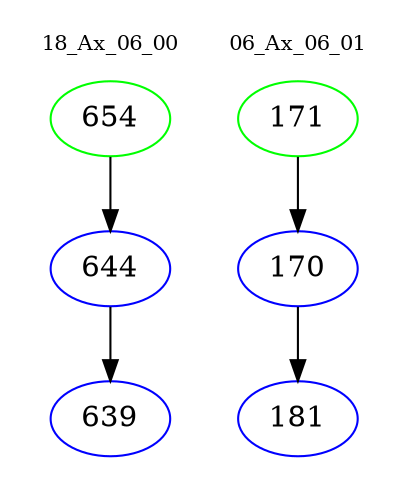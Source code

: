 digraph{
subgraph cluster_0 {
color = white
label = "18_Ax_06_00";
fontsize=10;
T0_654 [label="654", color="green"]
T0_654 -> T0_644 [color="black"]
T0_644 [label="644", color="blue"]
T0_644 -> T0_639 [color="black"]
T0_639 [label="639", color="blue"]
}
subgraph cluster_1 {
color = white
label = "06_Ax_06_01";
fontsize=10;
T1_171 [label="171", color="green"]
T1_171 -> T1_170 [color="black"]
T1_170 [label="170", color="blue"]
T1_170 -> T1_181 [color="black"]
T1_181 [label="181", color="blue"]
}
}
